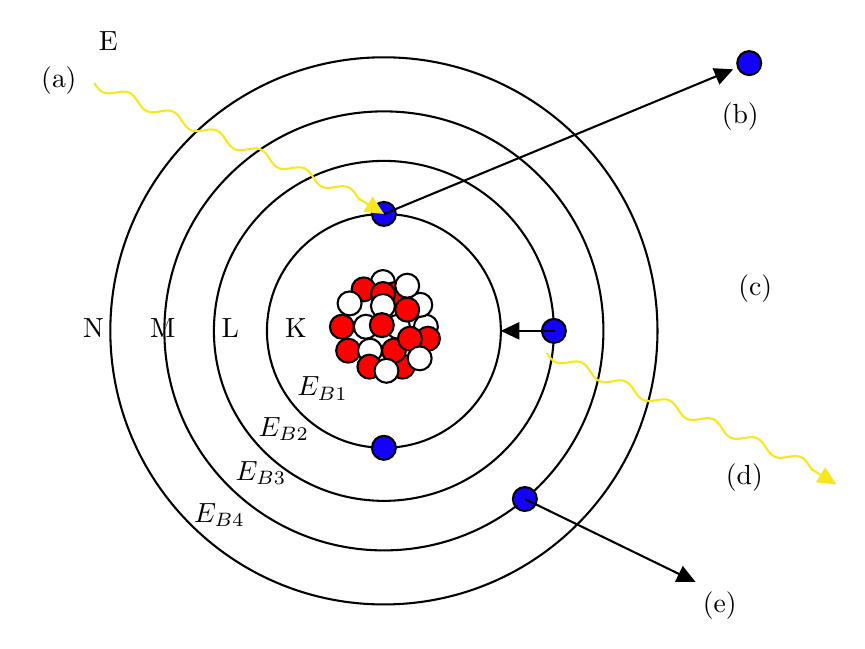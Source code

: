 

\tikzset{every picture/.style={line width=0.75pt}} %set default line width to 0.75pt        

\begin{tikzpicture}[x=0.75pt,y=0.75pt,yscale=-1,xscale=1]
%uncomment if require: \path (0,300); %set diagram left start at 0, and has height of 300

%Shape: Circle [id:dp3691945852783368] 
\draw   (273.24,152.58) .. controls (273.24,121.47) and (298.47,96.24) .. (329.58,96.24) .. controls (360.7,96.24) and (385.93,121.47) .. (385.93,152.58) .. controls (385.93,183.7) and (360.7,208.93) .. (329.58,208.93) .. controls (298.47,208.93) and (273.24,183.7) .. (273.24,152.58) -- cycle ;
%Shape: Circle [id:dp3342447343320023] 
\draw  [fill={rgb, 255:red, 19; green, 0; blue, 255 }  ,fill opacity=1 ] (323.82,96.24) .. controls (323.82,93.05) and (326.4,90.47) .. (329.58,90.47) .. controls (332.77,90.47) and (335.35,93.05) .. (335.35,96.24) .. controls (335.35,99.42) and (332.77,102.01) .. (329.58,102.01) .. controls (326.4,102.01) and (323.82,99.42) .. (323.82,96.24) -- cycle ;
%Shape: Circle [id:dp1192042086243813] 
\draw   (247.68,152.58) .. controls (247.68,107.35) and (284.35,70.68) .. (329.58,70.68) .. controls (374.82,70.68) and (411.48,107.35) .. (411.48,152.58) .. controls (411.48,197.82) and (374.82,234.48) .. (329.58,234.48) .. controls (284.35,234.48) and (247.68,197.82) .. (247.68,152.58) -- cycle ;
%Shape: Circle [id:dp44212197870335446] 
\draw   (223.82,152.58) .. controls (223.82,94.17) and (271.17,46.82) .. (329.58,46.82) .. controls (388,46.82) and (435.35,94.17) .. (435.35,152.58) .. controls (435.35,211) and (388,258.35) .. (329.58,258.35) .. controls (271.17,258.35) and (223.82,211) .. (223.82,152.58) -- cycle ;
%Shape: Circle [id:dp12619267886325658] 
\draw   (197.77,152.58) .. controls (197.77,79.79) and (256.79,20.77) .. (329.58,20.77) .. controls (402.38,20.77) and (461.39,79.79) .. (461.39,152.58) .. controls (461.39,225.38) and (402.38,284.39) .. (329.58,284.39) .. controls (256.79,284.39) and (197.77,225.38) .. (197.77,152.58) -- cycle ;
%Shape: Circle [id:dp3543207260846849] 
\draw  [fill={rgb, 255:red, 19; green, 0; blue, 255 }  ,fill opacity=1 ] (323.82,208.93) .. controls (323.82,205.74) and (326.4,203.16) .. (329.58,203.16) .. controls (332.77,203.16) and (335.35,205.74) .. (335.35,208.93) .. controls (335.35,212.11) and (332.77,214.69) .. (329.58,214.69) .. controls (326.4,214.69) and (323.82,212.11) .. (323.82,208.93) -- cycle ;
%Shape: Circle [id:dp41162399970833063] 
\draw  [fill={rgb, 255:red, 19; green, 0; blue, 255 }  ,fill opacity=1 ] (405.72,152.58) .. controls (405.72,149.4) and (408.3,146.82) .. (411.48,146.82) .. controls (414.67,146.82) and (417.25,149.4) .. (417.25,152.58) .. controls (417.25,155.77) and (414.67,158.35) .. (411.48,158.35) .. controls (408.3,158.35) and (405.72,155.77) .. (405.72,152.58) -- cycle ;
%Shape: Circle [id:dp7601092986215994] 
\draw  [fill={rgb, 255:red, 19; green, 0; blue, 255 }  ,fill opacity=1 ] (499.83,23.57) .. controls (499.83,20.38) and (502.42,17.8) .. (505.6,17.8) .. controls (508.78,17.8) and (511.37,20.38) .. (511.37,23.57) .. controls (511.37,26.75) and (508.78,29.33) .. (505.6,29.33) .. controls (502.42,29.33) and (499.83,26.75) .. (499.83,23.57) -- cycle ;
%Straight Lines [id:da6455047315140305] 
\draw    (495.06,27.71) -- (329.58,96.24) ;
\draw [shift={(497.83,26.57)}, rotate = 157.51] [fill={rgb, 255:red, 0; green, 0; blue, 0 }  ][line width=0.08]  [draw opacity=0] (8.93,-4.29) -- (0,0) -- (8.93,4.29) -- cycle    ;
%Shape: Circle [id:dp4116536540428335] 
\draw  [fill={rgb, 255:red, 255; green, 255; blue, 255 }  ,fill opacity=1 ] (323.35,129.05) .. controls (323.35,125.87) and (325.93,123.28) .. (329.12,123.28) .. controls (332.3,123.28) and (334.88,125.87) .. (334.88,129.05) .. controls (334.88,132.23) and (332.3,134.82) .. (329.12,134.82) .. controls (325.93,134.82) and (323.35,132.23) .. (323.35,129.05) -- cycle ;
%Shape: Circle [id:dp18486264973879307] 
\draw  [fill={rgb, 255:red, 255; green, 0; blue, 0 }  ,fill opacity=1 ] (329.12,134.82) .. controls (329.12,131.63) and (331.7,129.05) .. (334.88,129.05) .. controls (338.07,129.05) and (340.65,131.63) .. (340.65,134.82) .. controls (340.65,138) and (338.07,140.58) .. (334.88,140.58) .. controls (331.7,140.58) and (329.12,138) .. (329.12,134.82) -- cycle ;
%Shape: Circle [id:dp8920373868796213] 
\draw  [fill={rgb, 255:red, 255; green, 0; blue, 0 }  ,fill opacity=1 ] (314.05,132.58) .. controls (314.05,129.4) and (316.63,126.82) .. (319.82,126.82) .. controls (323,126.82) and (325.58,129.4) .. (325.58,132.58) .. controls (325.58,135.77) and (323,138.35) .. (319.82,138.35) .. controls (316.63,138.35) and (314.05,135.77) .. (314.05,132.58) -- cycle ;
%Shape: Circle [id:dp12166027432947624] 
\draw  [fill={rgb, 255:red, 255; green, 0; blue, 0 }  ,fill opacity=1 ] (303.58,150.58) .. controls (303.58,147.4) and (306.17,144.82) .. (309.35,144.82) .. controls (312.53,144.82) and (315.12,147.4) .. (315.12,150.58) .. controls (315.12,153.77) and (312.53,156.35) .. (309.35,156.35) .. controls (306.17,156.35) and (303.58,153.77) .. (303.58,150.58) -- cycle ;
%Shape: Circle [id:dp2754571030744495] 
\draw  [fill={rgb, 255:red, 255; green, 0; blue, 0 }  ,fill opacity=1 ] (306.58,162.12) .. controls (306.58,158.93) and (309.17,156.35) .. (312.35,156.35) .. controls (315.53,156.35) and (318.12,158.93) .. (318.12,162.12) .. controls (318.12,165.3) and (315.53,167.88) .. (312.35,167.88) .. controls (309.17,167.88) and (306.58,165.3) .. (306.58,162.12) -- cycle ;
%Shape: Circle [id:dp2456666444305915] 
\draw  [fill={rgb, 255:red, 255; green, 0; blue, 0 }  ,fill opacity=1 ] (323.35,134.82) .. controls (323.35,131.63) and (325.93,129.05) .. (329.12,129.05) .. controls (332.3,129.05) and (334.88,131.63) .. (334.88,134.82) .. controls (334.88,138) and (332.3,140.58) .. (329.12,140.58) .. controls (325.93,140.58) and (323.35,138) .. (323.35,134.82) -- cycle ;
%Shape: Circle [id:dp8198727738823253] 
\draw  [fill={rgb, 255:red, 255; green, 0; blue, 0 }  ,fill opacity=1 ] (332.82,169.82) .. controls (332.82,166.63) and (335.4,164.05) .. (338.58,164.05) .. controls (341.77,164.05) and (344.35,166.63) .. (344.35,169.82) .. controls (344.35,173) and (341.77,175.58) .. (338.58,175.58) .. controls (335.4,175.58) and (332.82,173) .. (332.82,169.82) -- cycle ;
%Shape: Circle [id:dp7696544028797365] 
\draw  [fill={rgb, 255:red, 255; green, 255; blue, 255 }  ,fill opacity=1 ] (330.58,150.58) .. controls (330.58,147.4) and (333.17,144.82) .. (336.35,144.82) .. controls (339.53,144.82) and (342.12,147.4) .. (342.12,150.58) .. controls (342.12,153.77) and (339.53,156.35) .. (336.35,156.35) .. controls (333.17,156.35) and (330.58,153.77) .. (330.58,150.58) -- cycle ;
%Shape: Circle [id:dp13224242007425502] 
\draw  [fill={rgb, 255:red, 255; green, 255; blue, 255 }  ,fill opacity=1 ] (317.12,162.12) .. controls (317.12,158.93) and (319.7,156.35) .. (322.88,156.35) .. controls (326.07,156.35) and (328.65,158.93) .. (328.65,162.12) .. controls (328.65,165.3) and (326.07,167.88) .. (322.88,167.88) .. controls (319.7,167.88) and (317.12,165.3) .. (317.12,162.12) -- cycle ;
%Shape: Circle [id:dp5234402348367466] 
\draw  [fill={rgb, 255:red, 255; green, 255; blue, 255 }  ,fill opacity=1 ] (315.12,150.58) .. controls (315.12,147.4) and (317.7,144.82) .. (320.88,144.82) .. controls (324.07,144.82) and (326.65,147.4) .. (326.65,150.58) .. controls (326.65,153.77) and (324.07,156.35) .. (320.88,156.35) .. controls (317.7,156.35) and (315.12,153.77) .. (315.12,150.58) -- cycle ;
%Shape: Circle [id:dp5022412263351257] 
\draw  [fill={rgb, 255:red, 255; green, 255; blue, 255 }  ,fill opacity=1 ] (323.35,140.58) .. controls (323.35,137.4) and (325.93,134.82) .. (329.12,134.82) .. controls (332.3,134.82) and (334.88,137.4) .. (334.88,140.58) .. controls (334.88,143.77) and (332.3,146.35) .. (329.12,146.35) .. controls (325.93,146.35) and (323.35,143.77) .. (323.35,140.58) -- cycle ;
%Shape: Circle [id:dp028679597685088543] 
\draw  [fill={rgb, 255:red, 255; green, 255; blue, 255 }  ,fill opacity=1 ] (344.05,150.58) .. controls (344.05,147.4) and (346.63,144.82) .. (349.82,144.82) .. controls (353,144.82) and (355.58,147.4) .. (355.58,150.58) .. controls (355.58,153.77) and (353,156.35) .. (349.82,156.35) .. controls (346.63,156.35) and (344.05,153.77) .. (344.05,150.58) -- cycle ;
%Shape: Circle [id:dp7592670528053164] 
\draw  [fill={rgb, 255:red, 255; green, 255; blue, 255 }  ,fill opacity=1 ] (341.35,140.05) .. controls (341.35,136.87) and (343.93,134.28) .. (347.12,134.28) .. controls (350.3,134.28) and (352.88,136.87) .. (352.88,140.05) .. controls (352.88,143.23) and (350.3,145.82) .. (347.12,145.82) .. controls (343.93,145.82) and (341.35,143.23) .. (341.35,140.05) -- cycle ;
%Shape: Circle [id:dp3950985973989595] 
\draw  [fill={rgb, 255:red, 255; green, 0; blue, 0 }  ,fill opacity=1 ] (345.05,156.35) .. controls (345.05,153.17) and (347.63,150.58) .. (350.82,150.58) .. controls (354,150.58) and (356.58,153.17) .. (356.58,156.35) .. controls (356.58,159.53) and (354,162.12) .. (350.82,162.12) .. controls (347.63,162.12) and (345.05,159.53) .. (345.05,156.35) -- cycle ;
%Shape: Circle [id:dp29693462177648744] 
\draw  [fill={rgb, 255:red, 255; green, 0; blue, 0 }  ,fill opacity=1 ] (322.82,149.82) .. controls (322.82,146.63) and (325.4,144.05) .. (328.58,144.05) .. controls (331.77,144.05) and (334.35,146.63) .. (334.35,149.82) .. controls (334.35,153) and (331.77,155.58) .. (328.58,155.58) .. controls (325.4,155.58) and (322.82,153) .. (322.82,149.82) -- cycle ;
%Shape: Circle [id:dp15061677593151934] 
\draw  [fill={rgb, 255:red, 255; green, 0; blue, 0 }  ,fill opacity=1 ] (328.65,162.12) .. controls (328.65,158.93) and (331.23,156.35) .. (334.42,156.35) .. controls (337.6,156.35) and (340.18,158.93) .. (340.18,162.12) .. controls (340.18,165.3) and (337.6,167.88) .. (334.42,167.88) .. controls (331.23,167.88) and (328.65,165.3) .. (328.65,162.12) -- cycle ;
%Shape: Circle [id:dp4740405057258975] 
\draw  [fill={rgb, 255:red, 255; green, 0; blue, 0 }  ,fill opacity=1 ] (316.82,169.82) .. controls (316.82,166.63) and (319.4,164.05) .. (322.58,164.05) .. controls (325.77,164.05) and (328.35,166.63) .. (328.35,169.82) .. controls (328.35,173) and (325.77,175.58) .. (322.58,175.58) .. controls (319.4,175.58) and (316.82,173) .. (316.82,169.82) -- cycle ;
%Shape: Circle [id:dp4179113868611274] 
\draw  [fill={rgb, 255:red, 255; green, 0; blue, 0 }  ,fill opacity=1 ] (335.05,142.35) .. controls (335.05,139.17) and (337.63,136.58) .. (340.82,136.58) .. controls (344,136.58) and (346.58,139.17) .. (346.58,142.35) .. controls (346.58,145.53) and (344,148.12) .. (340.82,148.12) .. controls (337.63,148.12) and (335.05,145.53) .. (335.05,142.35) -- cycle ;
%Shape: Circle [id:dp9550470679045864] 
\draw  [fill={rgb, 255:red, 255; green, 255; blue, 255 }  ,fill opacity=1 ] (325.05,171.82) .. controls (325.05,168.63) and (327.63,166.05) .. (330.82,166.05) .. controls (334,166.05) and (336.58,168.63) .. (336.58,171.82) .. controls (336.58,175) and (334,177.58) .. (330.82,177.58) .. controls (327.63,177.58) and (325.05,175) .. (325.05,171.82) -- cycle ;
%Shape: Circle [id:dp33507018798618826] 
\draw  [fill={rgb, 255:red, 255; green, 255; blue, 255 }  ,fill opacity=1 ] (335.05,130.82) .. controls (335.05,127.63) and (337.63,125.05) .. (340.82,125.05) .. controls (344,125.05) and (346.58,127.63) .. (346.58,130.82) .. controls (346.58,134) and (344,136.58) .. (340.82,136.58) .. controls (337.63,136.58) and (335.05,134) .. (335.05,130.82) -- cycle ;
%Shape: Circle [id:dp9757767400771632] 
\draw  [fill={rgb, 255:red, 255; green, 255; blue, 255 }  ,fill opacity=1 ] (307.28,139.35) .. controls (307.28,136.17) and (309.87,133.58) .. (313.05,133.58) .. controls (316.23,133.58) and (318.82,136.17) .. (318.82,139.35) .. controls (318.82,142.53) and (316.23,145.12) .. (313.05,145.12) .. controls (309.87,145.12) and (307.28,142.53) .. (307.28,139.35) -- cycle ;
%Shape: Circle [id:dp22104225812495204] 
\draw  [fill={rgb, 255:red, 255; green, 0; blue, 0 }  ,fill opacity=1 ] (336.35,156.35) .. controls (336.35,153.17) and (338.93,150.58) .. (342.12,150.58) .. controls (345.3,150.58) and (347.88,153.17) .. (347.88,156.35) .. controls (347.88,159.53) and (345.3,162.12) .. (342.12,162.12) .. controls (338.93,162.12) and (336.35,159.53) .. (336.35,156.35) -- cycle ;
%Shape: Circle [id:dp29637574853128534] 
\draw  [fill={rgb, 255:red, 255; green, 255; blue, 255 }  ,fill opacity=1 ] (341.05,165.82) .. controls (341.05,162.63) and (343.63,160.05) .. (346.82,160.05) .. controls (350,160.05) and (352.58,162.63) .. (352.58,165.82) .. controls (352.58,169) and (350,171.58) .. (346.82,171.58) .. controls (343.63,171.58) and (341.05,169) .. (341.05,165.82) -- cycle ;
%Shape: Wave [id:dp8799935980645764] 
\draw  [color={rgb, 255:red, 248; green, 231; blue, 28 }  ,draw opacity=1 ] (190.04,33.17) .. controls (191.26,35.05) and (192.44,36.85) .. (194.35,37.68) .. controls (196.26,38.5) and (198.38,38.13) .. (200.59,37.73) .. controls (202.81,37.33) and (204.92,36.96) .. (206.83,37.78) .. controls (208.74,38.61) and (209.92,40.4) .. (211.15,42.29) .. controls (212.38,44.17) and (213.56,45.97) .. (215.47,46.79) .. controls (217.38,47.62) and (219.5,47.24) .. (221.71,46.85) .. controls (223.92,46.45) and (226.04,46.08) .. (227.95,46.9) .. controls (229.86,47.72) and (231.04,49.52) .. (232.27,51.4) .. controls (233.5,53.29) and (234.68,55.08) .. (236.59,55.91) .. controls (238.5,56.73) and (240.61,56.36) .. (242.83,55.96) .. controls (245.04,55.57) and (247.16,55.19) .. (249.07,56.02) .. controls (250.98,56.84) and (252.15,58.64) .. (253.38,60.52) .. controls (254.61,62.4) and (255.79,64.2) .. (257.7,65.02) .. controls (259.61,65.85) and (261.73,65.47) .. (263.94,65.08) .. controls (266.16,64.68) and (268.27,64.31) .. (270.18,65.13) .. controls (272.09,65.96) and (273.27,67.75) .. (274.5,69.64) .. controls (275.73,71.52) and (276.91,73.31) .. (278.82,74.14) .. controls (280.73,74.96) and (282.85,74.59) .. (285.06,74.19) .. controls (287.27,73.8) and (289.39,73.42) .. (291.3,74.25) .. controls (293.21,75.07) and (294.39,76.87) .. (295.62,78.75) .. controls (296.85,80.63) and (298.02,82.43) .. (299.94,83.26) .. controls (301.85,84.08) and (303.96,83.71) .. (306.18,83.31) .. controls (308.39,82.91) and (310.5,82.54) .. (312.41,83.36) .. controls (314.33,84.19) and (315.5,85.98) .. (316.73,87.87) .. controls (317.14,88.48) and (317.53,89.09) .. (317.95,89.66) ;
%Straight Lines [id:da11785803135574657] 
\draw [color={rgb, 255:red, 248; green, 231; blue, 28 }  ,draw opacity=1 ]   (317.45,88.82) -- (327.02,94.67) ;
\draw [shift={(329.58,96.24)}, rotate = 211.46] [fill={rgb, 255:red, 248; green, 231; blue, 28 }  ,fill opacity=1 ][line width=0.08]  [draw opacity=0] (8.93,-4.29) -- (0,0) -- (8.93,4.29) -- cycle    ;
%Shape: Circle [id:dp4265397772354256] 
\draw  [fill={rgb, 255:red, 19; green, 0; blue, 255 }  ,fill opacity=1 ] (391.72,233.58) .. controls (391.72,230.4) and (394.3,227.82) .. (397.48,227.82) .. controls (400.67,227.82) and (403.25,230.4) .. (403.25,233.58) .. controls (403.25,236.77) and (400.67,239.35) .. (397.48,239.35) .. controls (394.3,239.35) and (391.72,236.77) .. (391.72,233.58) -- cycle ;
%Straight Lines [id:da45968104527882814] 
\draw    (397.48,233.58) -- (477.04,272.26) ;
\draw [shift={(479.73,273.57)}, rotate = 205.93] [fill={rgb, 255:red, 0; green, 0; blue, 0 }  ][line width=0.08]  [draw opacity=0] (8.93,-4.29) -- (0,0) -- (8.93,4.29) -- cycle    ;
%Shape: Wave [id:dp943364252238] 
\draw  [color={rgb, 255:red, 248; green, 231; blue, 28 }  ,draw opacity=1 ] (408.04,163.17) .. controls (409.26,165.05) and (410.44,166.85) .. (412.35,167.68) .. controls (414.26,168.5) and (416.38,168.13) .. (418.59,167.73) .. controls (420.81,167.33) and (422.92,166.96) .. (424.83,167.78) .. controls (426.74,168.61) and (427.92,170.4) .. (429.15,172.29) .. controls (430.38,174.17) and (431.56,175.97) .. (433.47,176.79) .. controls (435.38,177.62) and (437.5,177.24) .. (439.71,176.85) .. controls (441.92,176.45) and (444.04,176.08) .. (445.95,176.9) .. controls (447.86,177.72) and (449.04,179.52) .. (450.27,181.4) .. controls (451.5,183.29) and (452.68,185.08) .. (454.59,185.91) .. controls (456.5,186.73) and (458.61,186.36) .. (460.83,185.96) .. controls (463.04,185.57) and (465.16,185.19) .. (467.07,186.02) .. controls (468.98,186.84) and (470.15,188.64) .. (471.38,190.52) .. controls (472.61,192.4) and (473.79,194.2) .. (475.7,195.02) .. controls (477.61,195.85) and (479.73,195.47) .. (481.94,195.08) .. controls (484.16,194.68) and (486.27,194.31) .. (488.18,195.13) .. controls (490.09,195.96) and (491.27,197.75) .. (492.5,199.64) .. controls (493.73,201.52) and (494.91,203.31) .. (496.82,204.14) .. controls (498.73,204.96) and (500.85,204.59) .. (503.06,204.19) .. controls (505.27,203.8) and (507.39,203.42) .. (509.3,204.25) .. controls (511.21,205.07) and (512.39,206.87) .. (513.62,208.75) .. controls (514.85,210.63) and (516.02,212.43) .. (517.94,213.26) .. controls (519.85,214.08) and (521.96,213.71) .. (524.18,213.31) .. controls (526.39,212.91) and (528.5,212.54) .. (530.41,213.36) .. controls (532.33,214.19) and (533.5,215.98) .. (534.73,217.87) .. controls (535.14,218.48) and (535.53,219.09) .. (535.95,219.66) ;
%Straight Lines [id:da35434383374855916] 
\draw [color={rgb, 255:red, 248; green, 231; blue, 28 }  ,draw opacity=1 ]   (535.45,219.13) -- (545.02,224.99) ;
\draw [shift={(547.58,226.56)}, rotate = 211.46] [fill={rgb, 255:red, 248; green, 231; blue, 28 }  ,fill opacity=1 ][line width=0.08]  [draw opacity=0] (8.93,-4.29) -- (0,0) -- (8.93,4.29) -- cycle    ;
%Straight Lines [id:da8836888656960474] 
\draw    (388.93,152.58) -- (411.97,152.58) ;
\draw [shift={(385.93,152.58)}, rotate = 360] [fill={rgb, 255:red, 0; green, 0; blue, 0 }  ][line width=0.08]  [draw opacity=0] (8.93,-4.29) -- (0,0) -- (8.93,4.29) -- cycle    ;

% Text Node
\draw (183.23,145) node [anchor=north west][inner sep=0.75pt]   [align=left] {N \ \ \ \ M \ \ \ \ L \ \ \ \ K};
% Text Node
\draw (190.73,7) node [anchor=north west][inner sep=0.75pt]   [align=left] {E};
% Text Node
\draw (162.9,24) node [anchor=north west][inner sep=0.75pt]   [align=left] {(a)};
% Text Node
\draw (490.9,41) node [anchor=north west][inner sep=0.75pt]   [align=left] {(b)};
% Text Node
\draw (498.9,124) node [anchor=north west][inner sep=0.75pt]   [align=left] {(c)};
% Text Node
\draw (492.9,215) node [anchor=north west][inner sep=0.75pt]   [align=left] {(d)};
% Text Node
\draw (481.73,276.57) node [anchor=north west][inner sep=0.75pt]   [align=left] {(e)};
% Text Node
\draw (286.35,173.33) node [anchor=north west][inner sep=0.75pt]    {$E_{B1}$};
% Text Node
\draw (267.68,192.93) node [anchor=north west][inner sep=0.75pt]    {$E_{B2}$};
% Text Node
\draw (256.68,213.93) node [anchor=north west][inner sep=0.75pt]    {$E_{B3}$};
% Text Node
\draw (236.68,234.4) node [anchor=north west][inner sep=0.75pt]    {$E_{B4}$};


\end{tikzpicture}
